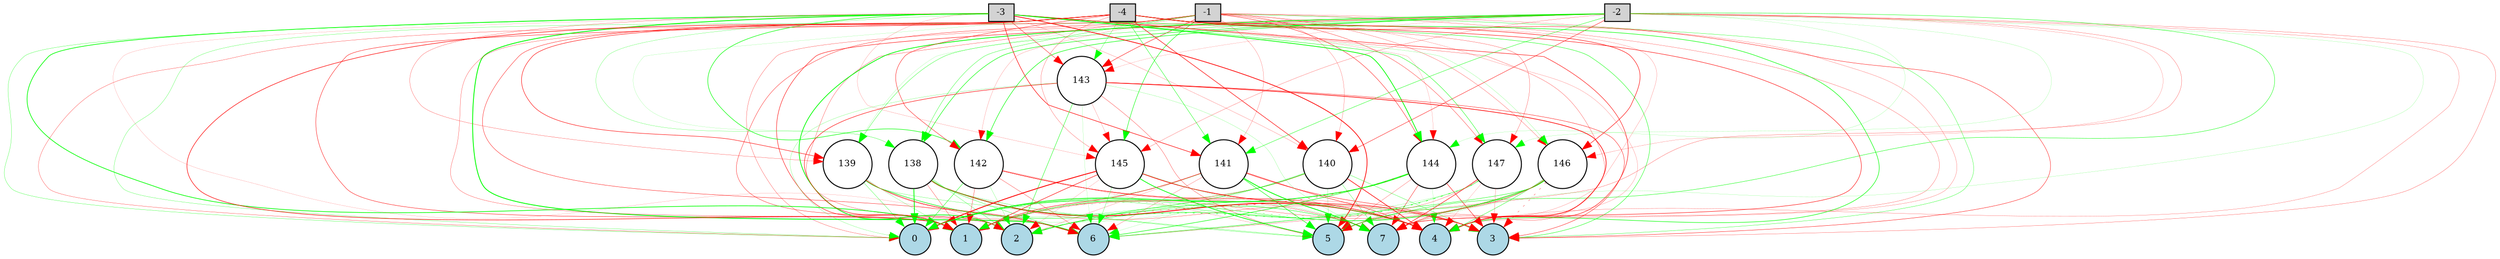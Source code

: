 digraph {
	node [fontsize=9 height=0.2 shape=circle width=0.2]
	-1 [fillcolor=lightgray shape=box style=filled]
	-2 [fillcolor=lightgray shape=box style=filled]
	-3 [fillcolor=lightgray shape=box style=filled]
	-4 [fillcolor=lightgray shape=box style=filled]
	0 [fillcolor=lightblue style=filled]
	1 [fillcolor=lightblue style=filled]
	2 [fillcolor=lightblue style=filled]
	3 [fillcolor=lightblue style=filled]
	4 [fillcolor=lightblue style=filled]
	5 [fillcolor=lightblue style=filled]
	6 [fillcolor=lightblue style=filled]
	7 [fillcolor=lightblue style=filled]
	138 [fillcolor=white style=filled]
	139 [fillcolor=white style=filled]
	140 [fillcolor=white style=filled]
	141 [fillcolor=white style=filled]
	142 [fillcolor=white style=filled]
	143 [fillcolor=white style=filled]
	144 [fillcolor=white style=filled]
	145 [fillcolor=white style=filled]
	146 [fillcolor=white style=filled]
	147 [fillcolor=white style=filled]
	-1 -> 138 [color=green penwidth=0.2860832541946541 style=solid]
	-1 -> 139 [color=green penwidth=0.1001509223198438 style=solid]
	-1 -> 140 [color=red penwidth=0.17481714778380575 style=solid]
	-1 -> 141 [color=red penwidth=0.16129631824753357 style=solid]
	-1 -> 142 [color=red penwidth=0.13263976080240739 style=solid]
	-1 -> 143 [color=red penwidth=0.3994435748478644 style=solid]
	-1 -> 144 [color=red penwidth=0.3678883351816554 style=solid]
	-1 -> 145 [color=green penwidth=0.44900118467675143 style=solid]
	-1 -> 146 [color=red penwidth=0.20450802857333983 style=solid]
	-1 -> 147 [color=red penwidth=0.2834369784563133 style=solid]
	-2 -> 138 [color=green penwidth=0.4822595395465544 style=solid]
	-2 -> 139 [color=green penwidth=0.2852918929252596 style=solid]
	-2 -> 140 [color=red penwidth=0.36968710055590015 style=solid]
	-2 -> 141 [color=green penwidth=0.3472516624856461 style=solid]
	-2 -> 142 [color=green penwidth=0.5046717866953085 style=solid]
	-2 -> 143 [color=red penwidth=0.10613522423401447 style=solid]
	-2 -> 144 [color=green penwidth=0.10553721213228112 style=solid]
	-2 -> 145 [color=red penwidth=0.18165065303400119 style=solid]
	-2 -> 146 [color=red penwidth=0.1379175481684904 style=solid]
	-2 -> 147 [color=green penwidth=0.10904297478432833 style=solid]
	-3 -> 138 [color=green penwidth=0.192003070064422 style=solid]
	-3 -> 139 [color=red penwidth=0.2007997348155468 style=solid]
	-3 -> 140 [color=red penwidth=0.15511157411848614 style=solid]
	-3 -> 141 [color=red penwidth=0.5171783958770322 style=solid]
	-3 -> 142 [color=green penwidth=0.513212056470182 style=solid]
	-3 -> 143 [color=red penwidth=0.35208723968577615 style=solid]
	-3 -> 144 [color=green penwidth=0.7265766038329132 style=solid]
	-3 -> 145 [color=red penwidth=0.12502373193576863 style=solid]
	-3 -> 146 [color=green penwidth=0.135227142521682 style=solid]
	-3 -> 147 [color=green penwidth=0.3739923573504388 style=solid]
	-4 -> 138 [color=green penwidth=0.10030918291794792 style=solid]
	-4 -> 139 [color=red penwidth=0.44444201784655624 style=solid]
	-4 -> 140 [color=red penwidth=0.5032420756943573 style=solid]
	-4 -> 141 [color=green penwidth=0.3628879539252662 style=solid]
	-4 -> 142 [color=red penwidth=0.3756495994159317 style=solid]
	-4 -> 143 [color=green penwidth=0.21901607826082153 style=solid]
	-4 -> 144 [color=red penwidth=0.11578642172314574 style=solid]
	-4 -> 145 [color=red penwidth=0.19876306399834281 style=solid]
	-4 -> 146 [color=red penwidth=0.46447460619041947 style=solid]
	-4 -> 147 [color=red penwidth=0.21517202997741197 style=solid]
	138 -> 0 [color=green penwidth=0.7927318357527612 style=solid]
	138 -> 1 [color=red penwidth=0.2474827949645296 style=solid]
	138 -> 2 [color=green penwidth=0.2236546121254072 style=solid]
	138 -> 3 [color=red penwidth=0.24179291884287263 style=solid]
	138 -> 4 [color=red penwidth=0.8794954037103039 style=solid]
	138 -> 5 [color=green penwidth=0.23631909174009405 style=solid]
	138 -> 6 [color=green penwidth=0.2795204525350997 style=solid]
	138 -> 7 [color=green penwidth=0.2673700063445566 style=solid]
	139 -> 0 [color=green penwidth=0.24564891742008685 style=solid]
	139 -> 1 [color=green penwidth=0.1591440260492269 style=solid]
	139 -> 2 [color=red penwidth=0.2532090658129422 style=solid]
	139 -> 3 [color=green penwidth=0.11631851173594734 style=solid]
	139 -> 4 [color=green penwidth=0.38025782414395337 style=solid]
	139 -> 5 [color=green penwidth=0.2054993052531719 style=solid]
	139 -> 6 [color=red penwidth=0.3864192983214172 style=solid]
	139 -> 7 [color=green penwidth=0.1982634678138498 style=solid]
	140 -> 0 [color=green penwidth=0.25736643424004 style=solid]
	140 -> 1 [color=red penwidth=0.22567650990501056 style=solid]
	140 -> 2 [color=green penwidth=0.4399728635142457 style=solid]
	140 -> 3 [color=green penwidth=0.25386449775440434 style=solid]
	140 -> 4 [color=red penwidth=0.6005690163179076 style=solid]
	140 -> 5 [color=green penwidth=0.16760729646556144 style=solid]
	140 -> 6 [color=green penwidth=0.10428056189039067 style=solid]
	140 -> 7 [color=green penwidth=0.24401766656631296 style=solid]
	141 -> 0 [color=green penwidth=0.18985179891326975 style=solid]
	141 -> 1 [color=red penwidth=0.4469794276960126 style=solid]
	141 -> 2 [color=red penwidth=0.13338228015391515 style=solid]
	141 -> 3 [color=red penwidth=0.3846217421348369 style=solid]
	141 -> 4 [color=red penwidth=0.3892092984987203 style=solid]
	141 -> 5 [color=green penwidth=0.4581383770519909 style=solid]
	141 -> 6 [color=red penwidth=0.1788312236300128 style=solid]
	141 -> 7 [color=green penwidth=0.7922372513829151 style=solid]
	142 -> 0 [color=green penwidth=0.37405235158038086 style=solid]
	142 -> 1 [color=red penwidth=0.26631774507507144 style=solid]
	142 -> 2 [color=green penwidth=0.16154579750054465 style=solid]
	142 -> 3 [color=red penwidth=0.17179423241443514 style=solid]
	142 -> 4 [color=red penwidth=0.36656075523328013 style=solid]
	142 -> 5 [color=red penwidth=0.1338940784231044 style=solid]
	142 -> 6 [color=red penwidth=0.25153571069935726 style=solid]
	142 -> 7 [color=red penwidth=0.25613582379621197 style=solid]
	143 -> 0 [color=green penwidth=0.1611457241256345 style=solid]
	143 -> 1 [color=red penwidth=0.4622919641193911 style=solid]
	143 -> 2 [color=green penwidth=0.38041211009233267 style=solid]
	143 -> 3 [color=red penwidth=0.353014673155585 style=solid]
	143 -> 4 [color=red penwidth=0.6337801839642273 style=solid]
	143 -> 5 [color=red penwidth=0.25047249519459625 style=solid]
	143 -> 6 [color=green penwidth=0.10377643388625267 style=solid]
	143 -> 7 [color=green penwidth=0.1344113586059566 style=solid]
	144 -> 0 [color=green penwidth=0.6874637933464587 style=solid]
	144 -> 1 [color=green penwidth=0.42029076643735686 style=solid]
	144 -> 2 [color=red penwidth=0.3482054383273907 style=dotted]
	144 -> 3 [color=red penwidth=0.42782572075872904 style=solid]
	144 -> 4 [color=green penwidth=0.10368344624663615 style=solid]
	144 -> 5 [color=red penwidth=0.19578594352501205 style=solid]
	144 -> 6 [color=green penwidth=0.5038831829661051 style=solid]
	144 -> 7 [color=red penwidth=0.3396965743364292 style=solid]
	145 -> 0 [color=red penwidth=0.8666795632975963 style=solid]
	145 -> 1 [color=red penwidth=0.4758307844902565 style=solid]
	145 -> 2 [color=red penwidth=0.11221380674653927 style=solid]
	145 -> 3 [color=red penwidth=0.5757993735085688 style=solid]
	145 -> 4 [color=red penwidth=0.27160086357892876 style=solid]
	145 -> 5 [color=green penwidth=0.7001382845176513 style=solid]
	145 -> 6 [color=green penwidth=0.21752401013906403 style=solid]
	145 -> 7 [color=green penwidth=0.12888866078839153 style=solid]
	146 -> 0 [color=green penwidth=0.312018507303538 style=solid]
	146 -> 1 [color=red penwidth=0.2361201953469043 style=solid]
	146 -> 2 [color=green penwidth=0.40379451397740473 style=solid]
	146 -> 3 [color=red penwidth=0.26009250920000243 style=dotted]
	146 -> 4 [color=green penwidth=0.32796909183129663 style=solid]
	146 -> 5 [color=green penwidth=0.3565531576440282 style=solid]
	146 -> 6 [color=green penwidth=0.370396368717683 style=solid]
	146 -> 7 [color=red penwidth=0.3534954823752091 style=solid]
	147 -> 0 [color=green penwidth=0.24188243412012206 style=solid]
	147 -> 1 [color=green penwidth=0.19426544716495397 style=dotted]
	147 -> 2 [color=green penwidth=0.4082573955028078 style=dotted]
	147 -> 3 [color=red penwidth=0.16114229809224828 style=solid]
	147 -> 4 [color=red penwidth=0.10822207739593194 style=solid]
	147 -> 5 [color=red penwidth=0.189284755385366 style=solid]
	147 -> 6 [color=green penwidth=0.13262768249390977 style=solid]
	147 -> 7 [color=red penwidth=0.48319827673949944 style=solid]
	-1 -> 0 [color=green penwidth=0.21377689559684443 style=solid]
	-1 -> 1 [color=red penwidth=0.37935794702786996 style=solid]
	-1 -> 2 [color=red penwidth=0.3191714759335192 style=solid]
	-1 -> 3 [color=green penwidth=0.27866338817840497 style=solid]
	-1 -> 4 [color=red penwidth=0.17204208365398715 style=solid]
	-1 -> 5 [color=red penwidth=0.1457899739599909 style=solid]
	-1 -> 6 [color=red penwidth=0.23440128937823293 style=solid]
	-1 -> 7 [color=red penwidth=0.19947668233995752 style=solid]
	-2 -> 0 [color=red penwidth=0.22187139326413258 style=solid]
	-2 -> 1 [color=red penwidth=0.4361690386403645 style=solid]
	-2 -> 2 [color=green penwidth=0.7270671603599635 style=solid]
	-2 -> 3 [color=red penwidth=0.20737702035671807 style=solid]
	-2 -> 4 [color=red penwidth=0.17764447022039956 style=solid]
	-2 -> 5 [color=green penwidth=0.3727809923367372 style=solid]
	-2 -> 6 [color=red penwidth=0.2008994188249058 style=solid]
	-2 -> 7 [color=green penwidth=0.11362723344388209 style=solid]
	-3 -> 0 [color=green penwidth=0.23242461750770552 style=solid]
	-3 -> 1 [color=green penwidth=0.6637874147267327 style=solid]
	-3 -> 2 [color=red penwidth=0.10353075671332441 style=solid]
	-3 -> 3 [color=green penwidth=0.3787015944705814 style=solid]
	-3 -> 4 [color=red penwidth=0.45160078051695807 style=solid]
	-3 -> 5 [color=red penwidth=0.7092981226560503 style=solid]
	-3 -> 6 [color=green penwidth=0.8356311379471217 style=solid]
	-3 -> 7 [color=red penwidth=0.21880251754586927 style=solid]
	-4 -> 0 [color=red penwidth=0.23282853929592423 style=solid]
	-4 -> 1 [color=red penwidth=0.5246551116856313 style=solid]
	-4 -> 2 [color=red penwidth=0.22766581005731795 style=solid]
	-4 -> 3 [color=red penwidth=0.35833725756131063 style=solid]
	-4 -> 4 [color=green penwidth=0.511384418734415 style=solid]
	-4 -> 5 [color=red penwidth=0.14234958075259646 style=solid]
	-4 -> 6 [color=red penwidth=0.341232312822873 style=solid]
	-4 -> 7 [color=red penwidth=0.44454958940075295 style=solid]
	143 -> 145 [color=red penwidth=0.14533575059893006 style=solid]
}

